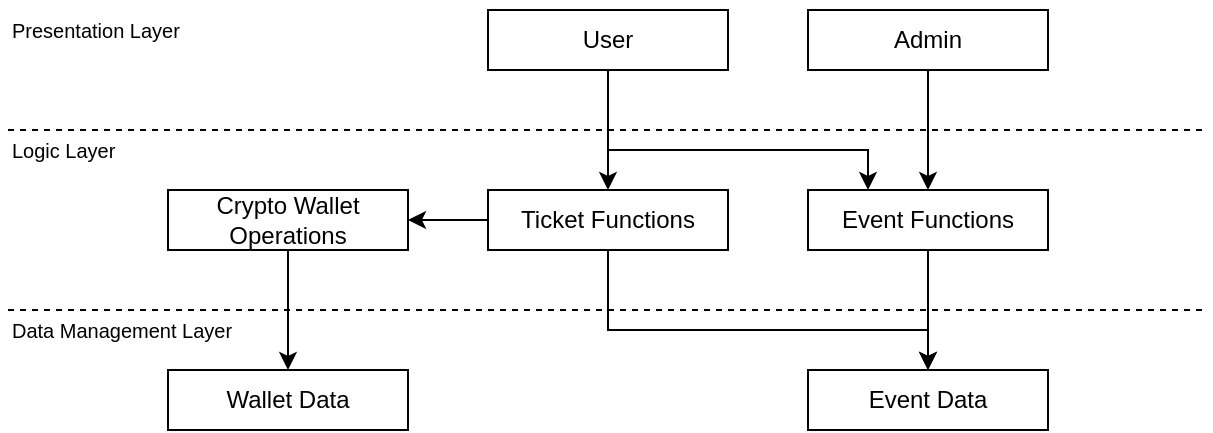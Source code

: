 <mxfile version="20.6.2" type="device"><diagram id="x2Uz1Erbdh012f9EgGtD" name="Page-1"><mxGraphModel dx="250" dy="552" grid="1" gridSize="10" guides="1" tooltips="1" connect="1" arrows="1" fold="1" page="1" pageScale="1" pageWidth="827" pageHeight="1169" math="0" shadow="0"><root><mxCell id="0"/><mxCell id="1" parent="0"/><mxCell id="88QJcGHsp1wx1JeVlHCC-1" value="User" style="rounded=0;whiteSpace=wrap;html=1;" parent="1" vertex="1"><mxGeometry x="280" y="40" width="120" height="30" as="geometry"/></mxCell><mxCell id="88QJcGHsp1wx1JeVlHCC-2" value="Admin" style="rounded=0;whiteSpace=wrap;html=1;" parent="1" vertex="1"><mxGeometry x="440" y="40" width="120" height="30" as="geometry"/></mxCell><mxCell id="88QJcGHsp1wx1JeVlHCC-3" value="Event Functions" style="rounded=0;whiteSpace=wrap;html=1;" parent="1" vertex="1"><mxGeometry x="440" y="130" width="120" height="30" as="geometry"/></mxCell><mxCell id="88QJcGHsp1wx1JeVlHCC-4" value="Crypto Wallet Operations" style="rounded=0;whiteSpace=wrap;html=1;" parent="1" vertex="1"><mxGeometry x="120" y="130" width="120" height="30" as="geometry"/></mxCell><mxCell id="88QJcGHsp1wx1JeVlHCC-5" value="Event Data" style="rounded=0;whiteSpace=wrap;html=1;" parent="1" vertex="1"><mxGeometry x="440" y="220" width="120" height="30" as="geometry"/></mxCell><mxCell id="88QJcGHsp1wx1JeVlHCC-6" value="Wallet Data" style="rounded=0;whiteSpace=wrap;html=1;" parent="1" vertex="1"><mxGeometry x="120" y="220" width="120" height="30" as="geometry"/></mxCell><mxCell id="88QJcGHsp1wx1JeVlHCC-7" value="" style="endArrow=classic;html=1;rounded=0;edgeStyle=orthogonalEdgeStyle;exitX=0.5;exitY=1;exitDx=0;exitDy=0;entryX=0.25;entryY=0;entryDx=0;entryDy=0;" parent="1" source="88QJcGHsp1wx1JeVlHCC-1" edge="1" target="88QJcGHsp1wx1JeVlHCC-3"><mxGeometry width="50" height="50" relative="1" as="geometry"><mxPoint x="680" y="410" as="sourcePoint"/><mxPoint x="500" y="130" as="targetPoint"/><Array as="points"><mxPoint x="340" y="110"/><mxPoint x="470" y="110"/></Array></mxGeometry></mxCell><mxCell id="88QJcGHsp1wx1JeVlHCC-10" value="" style="endArrow=classic;html=1;rounded=0;edgeStyle=orthogonalEdgeStyle;exitX=0.5;exitY=1;exitDx=0;exitDy=0;entryX=0.5;entryY=0;entryDx=0;entryDy=0;" parent="1" source="88QJcGHsp1wx1JeVlHCC-3" target="88QJcGHsp1wx1JeVlHCC-5" edge="1"><mxGeometry width="50" height="50" relative="1" as="geometry"><mxPoint x="640" y="190" as="sourcePoint"/><mxPoint x="690" y="140" as="targetPoint"/></mxGeometry></mxCell><mxCell id="88QJcGHsp1wx1JeVlHCC-12" value="" style="endArrow=classic;html=1;rounded=0;edgeStyle=orthogonalEdgeStyle;exitX=0.5;exitY=1;exitDx=0;exitDy=0;entryX=0.5;entryY=0;entryDx=0;entryDy=0;" parent="1" source="88QJcGHsp1wx1JeVlHCC-4" target="88QJcGHsp1wx1JeVlHCC-6" edge="1"><mxGeometry width="50" height="50" relative="1" as="geometry"><mxPoint x="540" y="190" as="sourcePoint"/><mxPoint x="590" y="140" as="targetPoint"/></mxGeometry></mxCell><mxCell id="88QJcGHsp1wx1JeVlHCC-13" value="" style="endArrow=classic;html=1;rounded=0;edgeStyle=orthogonalEdgeStyle;exitX=0.5;exitY=1;exitDx=0;exitDy=0;entryX=0.5;entryY=0;entryDx=0;entryDy=0;" parent="1" source="88QJcGHsp1wx1JeVlHCC-2" target="88QJcGHsp1wx1JeVlHCC-3" edge="1"><mxGeometry width="50" height="50" relative="1" as="geometry"><mxPoint x="640" y="190" as="sourcePoint"/><mxPoint x="660" y="120" as="targetPoint"/><Array as="points"><mxPoint x="500" y="130"/><mxPoint x="500" y="130"/></Array></mxGeometry></mxCell><mxCell id="88QJcGHsp1wx1JeVlHCC-15" value="" style="endArrow=none;dashed=1;html=1;rounded=0;edgeStyle=orthogonalEdgeStyle;" parent="1" edge="1"><mxGeometry width="50" height="50" relative="1" as="geometry"><mxPoint x="40" y="100" as="sourcePoint"/><mxPoint x="640" y="100" as="targetPoint"/><Array as="points"><mxPoint x="340" y="100"/><mxPoint x="340" y="100"/></Array></mxGeometry></mxCell><mxCell id="88QJcGHsp1wx1JeVlHCC-16" value="" style="endArrow=none;dashed=1;html=1;rounded=0;edgeStyle=orthogonalEdgeStyle;" parent="1" edge="1"><mxGeometry width="50" height="50" relative="1" as="geometry"><mxPoint x="40" y="190" as="sourcePoint"/><mxPoint x="640" y="190" as="targetPoint"/></mxGeometry></mxCell><mxCell id="88QJcGHsp1wx1JeVlHCC-17" value="Presentation Layer" style="text;strokeColor=none;fillColor=none;align=left;verticalAlign=middle;spacingLeft=4;spacingRight=4;overflow=hidden;points=[[0,0.5],[1,0.5]];portConstraint=eastwest;rotatable=0;fontSize=10;" parent="1" vertex="1"><mxGeometry x="36" y="35" width="130" height="30" as="geometry"/></mxCell><mxCell id="88QJcGHsp1wx1JeVlHCC-18" value="Logic Layer" style="text;strokeColor=none;fillColor=none;align=left;verticalAlign=middle;spacingLeft=4;spacingRight=4;overflow=hidden;points=[[0,0.5],[1,0.5]];portConstraint=eastwest;rotatable=0;fontSize=10;" parent="1" vertex="1"><mxGeometry x="36" y="95" width="130" height="30" as="geometry"/></mxCell><mxCell id="88QJcGHsp1wx1JeVlHCC-19" value="Data Management Layer" style="text;strokeColor=none;fillColor=none;align=left;verticalAlign=middle;spacingLeft=4;spacingRight=4;overflow=hidden;points=[[0,0.5],[1,0.5]];portConstraint=eastwest;rotatable=0;fontSize=10;" parent="1" vertex="1"><mxGeometry x="36" y="185" width="130" height="30" as="geometry"/></mxCell><mxCell id="fEAS6C0PGWUhn__IfsVy-1" value="Ticket Functions" style="rounded=0;whiteSpace=wrap;html=1;" vertex="1" parent="1"><mxGeometry x="280" y="130" width="120" height="30" as="geometry"/></mxCell><mxCell id="fEAS6C0PGWUhn__IfsVy-2" value="" style="endArrow=classic;html=1;rounded=0;exitX=0.5;exitY=1;exitDx=0;exitDy=0;entryX=0.5;entryY=0;entryDx=0;entryDy=0;" edge="1" parent="1" source="88QJcGHsp1wx1JeVlHCC-1" target="fEAS6C0PGWUhn__IfsVy-1"><mxGeometry width="50" height="50" relative="1" as="geometry"><mxPoint x="490" y="150" as="sourcePoint"/><mxPoint x="540" y="100" as="targetPoint"/></mxGeometry></mxCell><mxCell id="fEAS6C0PGWUhn__IfsVy-3" value="" style="endArrow=classic;html=1;rounded=0;edgeStyle=orthogonalEdgeStyle;exitX=0.5;exitY=1;exitDx=0;exitDy=0;entryX=0.5;entryY=0;entryDx=0;entryDy=0;" edge="1" parent="1" source="fEAS6C0PGWUhn__IfsVy-1" target="88QJcGHsp1wx1JeVlHCC-5"><mxGeometry width="50" height="50" relative="1" as="geometry"><mxPoint x="350" y="80" as="sourcePoint"/><mxPoint x="510" y="140" as="targetPoint"/><Array as="points"><mxPoint x="340" y="200"/><mxPoint x="500" y="200"/></Array></mxGeometry></mxCell><mxCell id="fEAS6C0PGWUhn__IfsVy-6" value="" style="endArrow=classic;html=1;rounded=0;exitX=0;exitY=0.5;exitDx=0;exitDy=0;entryX=1;entryY=0.5;entryDx=0;entryDy=0;" edge="1" parent="1" source="fEAS6C0PGWUhn__IfsVy-1" target="88QJcGHsp1wx1JeVlHCC-4"><mxGeometry width="50" height="50" relative="1" as="geometry"><mxPoint x="390" y="150" as="sourcePoint"/><mxPoint x="440" y="100" as="targetPoint"/></mxGeometry></mxCell></root></mxGraphModel></diagram></mxfile>